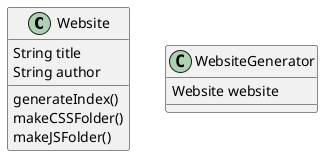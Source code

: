 @startuml
class Website {
    String title
    String author
    generateIndex()
    makeCSSFolder()
    makeJSFolder()
}

class WebsiteGenerator {
    Website website
}
@enduml